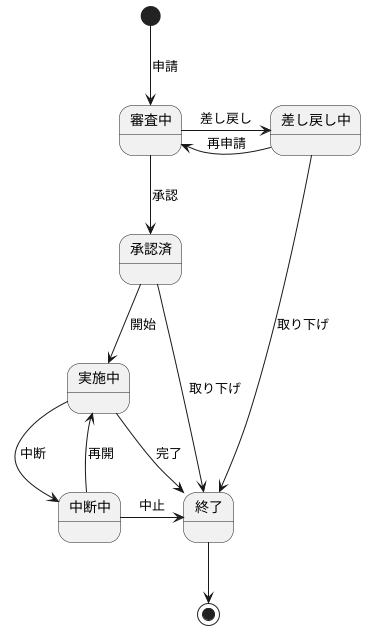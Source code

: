 @startuml

[*] --> 審査中 : 申請
審査中 --> 承認済 : 承認
承認済 --> 実施中 : 開始
実施中 --> 中断中 : 中断
中断中 --> 実施中 : 再開
審査中 -right-> 差し戻し中 : 差し戻し
差し戻し中 -left-> 審査中 : 再申請
承認済 -right-> 終了 : 取り下げ
差し戻し中 --> 終了 : 取り下げ
実施中 -right-> 終了 : 完了
中断中 -right-> 終了 : 中止
終了 --> [*]

@enduml